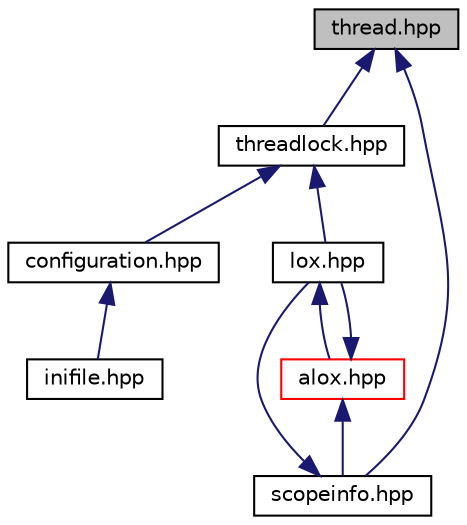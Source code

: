 digraph "thread.hpp"
{
  edge [fontname="Helvetica",fontsize="10",labelfontname="Helvetica",labelfontsize="10"];
  node [fontname="Helvetica",fontsize="10",shape=record];
  Node1 [label="thread.hpp",height=0.2,width=0.4,color="black", fillcolor="grey75", style="filled", fontcolor="black"];
  Node1 -> Node2 [dir="back",color="midnightblue",fontsize="10",style="solid",fontname="Helvetica"];
  Node1 -> Node7 [dir="back",color="midnightblue",fontsize="10",style="solid",fontname="Helvetica"];
  Node2 -> Node3 [dir="back",color="midnightblue",fontsize="10",style="solid",fontname="Helvetica"];
  Node2 -> Node5 [dir="back",color="midnightblue",fontsize="10",style="solid",fontname="Helvetica"];
  Node3 -> Node4 [dir="back",color="midnightblue",fontsize="10",style="solid",fontname="Helvetica"];
  Node5 -> Node6 [dir="back",color="midnightblue",fontsize="10",style="solid",fontname="Helvetica"];
  Node6 -> Node5 [dir="back",color="midnightblue",fontsize="10",style="solid",fontname="Helvetica"];
  Node6 -> Node7 [dir="back",color="midnightblue",fontsize="10",style="solid",fontname="Helvetica"];
  Node7 -> Node5 [dir="back",color="midnightblue",fontsize="10",style="solid",fontname="Helvetica"];
  Node2 [label="threadlock.hpp",height=0.2,width=0.4,color="black", fillcolor="white", style="filled",URL="$threadlock_8hpp.html"];
  Node3 [label="configuration.hpp",height=0.2,width=0.4,color="black", fillcolor="white", style="filled",URL="$configuration_8hpp.html"];
  Node4 [label="inifile.hpp",height=0.2,width=0.4,color="black", fillcolor="white", style="filled",URL="$inifile_8hpp.html"];
  Node5 [label="lox.hpp",height=0.2,width=0.4,color="black", fillcolor="white", style="filled",URL="$lox_8hpp.html"];
  Node6 [label="alox.hpp",height=0.2,width=0.4,color="red", fillcolor="white", style="filled",URL="$alox_8hpp.html"];
  Node7 [label="scopeinfo.hpp",height=0.2,width=0.4,color="black", fillcolor="white", style="filled",URL="$scopeinfo_8hpp.html"];
}

